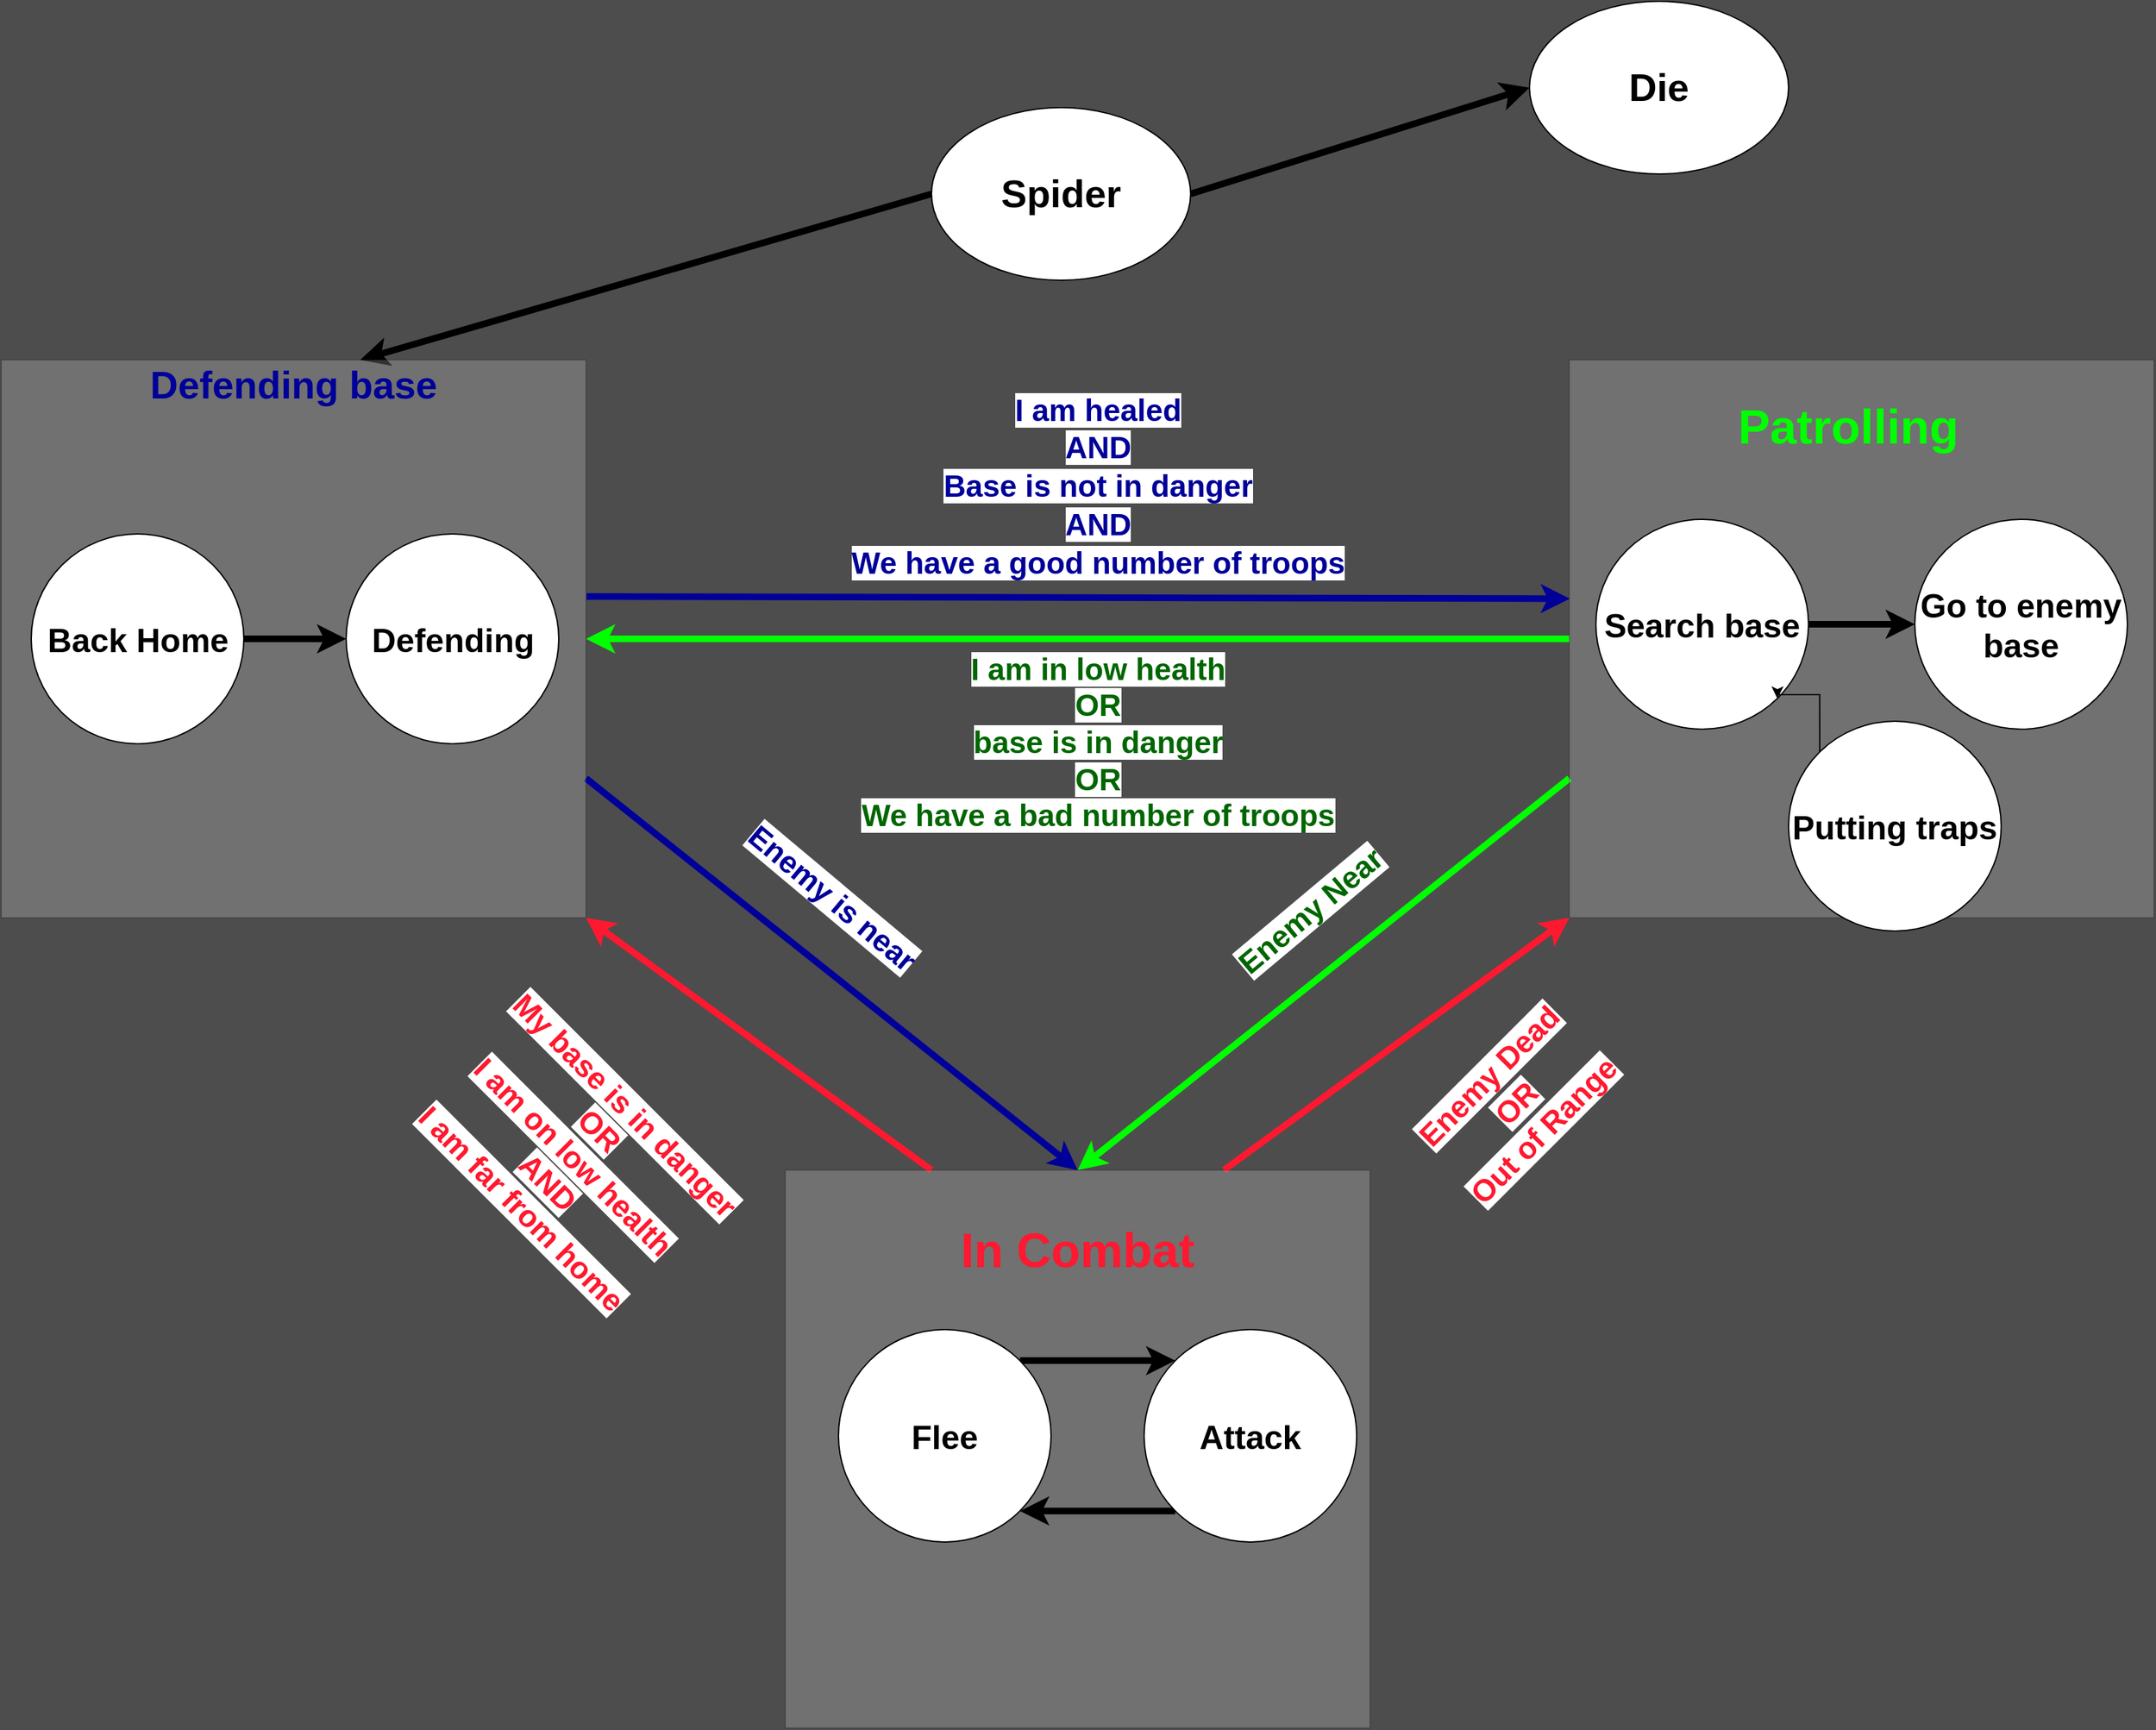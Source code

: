 <mxfile version="14.4.9" type="device"><diagram id="RdNLSWGWVD6m17yWrWTF" name="StateMachine"><mxGraphModel dx="1703" dy="672" grid="1" gridSize="10" guides="1" tooltips="1" connect="1" arrows="1" fold="1" page="1" pageScale="1" pageWidth="827" pageHeight="1169" background="#4D4D4D" math="0" shadow="0"><root><mxCell id="0"/><mxCell id="1" parent="0"/><mxCell id="-STHs2BmcWb7SSs8HwJG-1" style="edgeStyle=none;rounded=0;orthogonalLoop=1;jettySize=auto;html=1;exitX=0;exitY=0.5;exitDx=0;exitDy=0;strokeWidth=5;entryX=1;entryY=0.5;entryDx=0;entryDy=0;strokeColor=#00FF00;" edge="1" parent="1" source="-STHs2BmcWb7SSs8HwJG-15" target="-STHs2BmcWb7SSs8HwJG-11"><mxGeometry relative="1" as="geometry"><mxPoint x="540" y="530" as="targetPoint"/><mxPoint x="1030" y="530" as="sourcePoint"/></mxGeometry></mxCell><mxCell id="-STHs2BmcWb7SSs8HwJG-2" style="edgeStyle=none;rounded=0;orthogonalLoop=1;jettySize=auto;html=1;exitX=0;exitY=0.75;exitDx=0;exitDy=0;entryX=0.5;entryY=0;entryDx=0;entryDy=0;strokeWidth=5;strokeColor=#00FF00;" edge="1" parent="1" source="-STHs2BmcWb7SSs8HwJG-15" target="-STHs2BmcWb7SSs8HwJG-22"><mxGeometry relative="1" as="geometry"><mxPoint x="1030" y="635" as="sourcePoint"/><mxPoint x="787.5" y="860" as="targetPoint"/></mxGeometry></mxCell><mxCell id="-STHs2BmcWb7SSs8HwJG-3" style="rounded=0;orthogonalLoop=1;jettySize=auto;html=1;exitX=1;exitY=0.5;exitDx=0;exitDy=0;entryX=0;entryY=0.5;entryDx=0;entryDy=0;strokeWidth=5;" edge="1" parent="1" source="-STHs2BmcWb7SSs8HwJG-5" target="-STHs2BmcWb7SSs8HwJG-6"><mxGeometry relative="1" as="geometry"/></mxCell><mxCell id="-STHs2BmcWb7SSs8HwJG-4" style="edgeStyle=none;rounded=0;orthogonalLoop=1;jettySize=auto;html=1;exitX=0;exitY=0.5;exitDx=0;exitDy=0;entryX=0.5;entryY=0;entryDx=0;entryDy=0;strokeWidth=5;" edge="1" parent="1" source="-STHs2BmcWb7SSs8HwJG-5"><mxGeometry relative="1" as="geometry"><mxPoint x="320" y="320" as="targetPoint"/></mxGeometry></mxCell><mxCell id="-STHs2BmcWb7SSs8HwJG-5" value="&lt;font style=&quot;font-size: 29px&quot;&gt;&lt;b&gt;Spider&lt;br&gt;&lt;/b&gt;&lt;/font&gt;" style="ellipse;whiteSpace=wrap;html=1;" vertex="1" parent="1"><mxGeometry x="750" y="130" width="195" height="130" as="geometry"/></mxCell><mxCell id="-STHs2BmcWb7SSs8HwJG-6" value="&lt;font style=&quot;font-size: 29px&quot;&gt;&lt;b&gt;Die&lt;br&gt;&lt;/b&gt;&lt;/font&gt;" style="ellipse;whiteSpace=wrap;html=1;" vertex="1" parent="1"><mxGeometry x="1200" y="50" width="195" height="130" as="geometry"/></mxCell><mxCell id="-STHs2BmcWb7SSs8HwJG-7" style="edgeStyle=none;rounded=0;orthogonalLoop=1;jettySize=auto;html=1;exitX=1.001;exitY=0.424;exitDx=0;exitDy=0;strokeWidth=5;exitPerimeter=0;entryX=0.001;entryY=0.428;entryDx=0;entryDy=0;entryPerimeter=0;strokeColor=#000099;" edge="1" parent="1" source="-STHs2BmcWb7SSs8HwJG-11" target="-STHs2BmcWb7SSs8HwJG-15"><mxGeometry relative="1" as="geometry"><mxPoint x="1029.12" y="500.18" as="targetPoint"/><mxPoint x="540" y="499.76" as="sourcePoint"/></mxGeometry></mxCell><mxCell id="-STHs2BmcWb7SSs8HwJG-8" value="&lt;p style=&quot;line-height: 105%&quot;&gt;&lt;/p&gt;&lt;h1&gt;&lt;/h1&gt;&lt;h1&gt;&lt;span style=&quot;font-size: 23px ; background-color: rgb(255 , 255 , 255)&quot;&gt;&lt;font color=&quot;#006600&quot;&gt;Enemy Near&lt;/font&gt;&lt;/span&gt;&lt;/h1&gt;&lt;p&gt;&lt;/p&gt;" style="text;html=1;align=center;verticalAlign=middle;resizable=0;points=[];autosize=1;rotation=-40;shadow=0;" vertex="1" parent="1"><mxGeometry x="960" y="710" width="150" height="50" as="geometry"/></mxCell><mxCell id="-STHs2BmcWb7SSs8HwJG-9" value="&lt;p style=&quot;line-height: 105%&quot;&gt;&lt;/p&gt;&lt;h1&gt;&lt;/h1&gt;&lt;h1&gt;&lt;span style=&quot;font-size: 23px ; background-color: rgb(255 , 255 , 255)&quot;&gt;&lt;font color=&quot;#ff1930&quot;&gt;Enemy Dead&lt;br&gt;OR&lt;br&gt;Out of Range&lt;/font&gt;&lt;/span&gt;&lt;/h1&gt;&lt;p&gt;&lt;/p&gt;" style="text;html=1;align=center;verticalAlign=middle;resizable=0;points=[];autosize=1;rotation=-45;shadow=0;" vertex="1" parent="1"><mxGeometry x="1110" y="840" width="160" height="80" as="geometry"/></mxCell><mxCell id="-STHs2BmcWb7SSs8HwJG-10" style="edgeStyle=none;rounded=0;orthogonalLoop=1;jettySize=auto;html=1;exitX=1;exitY=0.75;exitDx=0;exitDy=0;entryX=0.5;entryY=0;entryDx=0;entryDy=0;strokeWidth=5;strokeColor=#000099;" edge="1" parent="1" source="-STHs2BmcWb7SSs8HwJG-11" target="-STHs2BmcWb7SSs8HwJG-22"><mxGeometry relative="1" as="geometry"/></mxCell><mxCell id="-STHs2BmcWb7SSs8HwJG-11" value="&lt;font style=&quot;font-size: 29px&quot;&gt;&lt;b&gt;&lt;font color=&quot;#000099&quot;&gt;Defending base&lt;br&gt;&lt;/font&gt;&lt;br&gt;&lt;br&gt;&lt;br&gt;&lt;br&gt;&lt;br&gt;&lt;br&gt;&lt;br&gt;&lt;br&gt;&lt;br&gt;&lt;br&gt;&lt;br&gt;&lt;/b&gt;&lt;/font&gt;" style="rounded=0;whiteSpace=wrap;html=1;align=center;opacity=20;" vertex="1" parent="1"><mxGeometry x="50" y="320" width="440" height="420" as="geometry"/></mxCell><mxCell id="-STHs2BmcWb7SSs8HwJG-12" style="edgeStyle=none;rounded=0;orthogonalLoop=1;jettySize=auto;html=1;exitX=1;exitY=0.5;exitDx=0;exitDy=0;entryX=0;entryY=0.5;entryDx=0;entryDy=0;strokeWidth=5;" edge="1" parent="1" source="-STHs2BmcWb7SSs8HwJG-13" target="-STHs2BmcWb7SSs8HwJG-14"><mxGeometry relative="1" as="geometry"/></mxCell><mxCell id="-STHs2BmcWb7SSs8HwJG-13" value="&lt;font style=&quot;font-size: 25px&quot;&gt;&lt;b&gt;Back Home&lt;br&gt;&lt;/b&gt;&lt;/font&gt;" style="ellipse;whiteSpace=wrap;html=1;" vertex="1" parent="1"><mxGeometry x="72.5" y="451" width="160" height="158" as="geometry"/></mxCell><mxCell id="-STHs2BmcWb7SSs8HwJG-14" value="&lt;font style=&quot;font-size: 25px&quot;&gt;&lt;b&gt;Defending&lt;br&gt;&lt;/b&gt;&lt;/font&gt;" style="ellipse;whiteSpace=wrap;html=1;" vertex="1" parent="1"><mxGeometry x="309.5" y="451" width="160" height="158" as="geometry"/></mxCell><mxCell id="-STHs2BmcWb7SSs8HwJG-15" value="&lt;font style=&quot;font-size: 29px&quot;&gt;&lt;b&gt;&lt;br&gt;&lt;/b&gt;&lt;/font&gt;" style="rounded=0;whiteSpace=wrap;html=1;align=center;opacity=20;" vertex="1" parent="1"><mxGeometry x="1230" y="320" width="440" height="420" as="geometry"/></mxCell><mxCell id="-STHs2BmcWb7SSs8HwJG-16" value="&lt;font style=&quot;font-size: 36px&quot;&gt;&lt;b&gt;&lt;font color=&quot;#00ff00&quot;&gt;Patrolling&lt;/font&gt;&lt;br&gt;&lt;/b&gt;&lt;/font&gt;" style="text;html=1;strokeColor=none;fillColor=none;align=center;verticalAlign=middle;whiteSpace=wrap;rounded=0;" vertex="1" parent="1"><mxGeometry x="1420" y="360" width="40" height="20" as="geometry"/></mxCell><mxCell id="-STHs2BmcWb7SSs8HwJG-17" style="edgeStyle=none;rounded=0;orthogonalLoop=1;jettySize=auto;html=1;exitX=1;exitY=0.5;exitDx=0;exitDy=0;entryX=0;entryY=0.5;entryDx=0;entryDy=0;strokeWidth=5;" edge="1" parent="1" source="-STHs2BmcWb7SSs8HwJG-18" target="-STHs2BmcWb7SSs8HwJG-19"><mxGeometry relative="1" as="geometry"/></mxCell><mxCell id="-STHs2BmcWb7SSs8HwJG-18" value="&lt;font style=&quot;font-size: 25px&quot;&gt;&lt;b&gt;Search base&lt;br&gt;&lt;/b&gt;&lt;/font&gt;" style="ellipse;whiteSpace=wrap;html=1;" vertex="1" parent="1"><mxGeometry x="1250" y="440" width="160" height="158" as="geometry"/></mxCell><mxCell id="-STHs2BmcWb7SSs8HwJG-19" value="&lt;font style=&quot;font-size: 25px&quot;&gt;&lt;b&gt;Go to enemy base&lt;br&gt;&lt;/b&gt;&lt;/font&gt;" style="ellipse;whiteSpace=wrap;html=1;" vertex="1" parent="1"><mxGeometry x="1490" y="440" width="160" height="158" as="geometry"/></mxCell><mxCell id="-STHs2BmcWb7SSs8HwJG-20" style="edgeStyle=none;rounded=0;orthogonalLoop=1;jettySize=auto;html=1;exitX=0.75;exitY=0;exitDx=0;exitDy=0;entryX=0;entryY=1;entryDx=0;entryDy=0;strokeWidth=5;strokeColor=#FF1930;" edge="1" parent="1" source="-STHs2BmcWb7SSs8HwJG-22" target="-STHs2BmcWb7SSs8HwJG-15"><mxGeometry relative="1" as="geometry"/></mxCell><mxCell id="-STHs2BmcWb7SSs8HwJG-21" style="edgeStyle=none;rounded=0;orthogonalLoop=1;jettySize=auto;html=1;exitX=0.25;exitY=0;exitDx=0;exitDy=0;entryX=1;entryY=1;entryDx=0;entryDy=0;strokeWidth=5;strokeColor=#FF1930;" edge="1" parent="1" source="-STHs2BmcWb7SSs8HwJG-22" target="-STHs2BmcWb7SSs8HwJG-11"><mxGeometry relative="1" as="geometry"/></mxCell><mxCell id="-STHs2BmcWb7SSs8HwJG-22" value="&lt;font style=&quot;font-size: 29px&quot;&gt;&lt;b&gt;&lt;br&gt;&lt;/b&gt;&lt;/font&gt;" style="rounded=0;whiteSpace=wrap;html=1;align=center;opacity=20;" vertex="1" parent="1"><mxGeometry x="640" y="930" width="440" height="420" as="geometry"/></mxCell><mxCell id="-STHs2BmcWb7SSs8HwJG-23" value="&lt;font style=&quot;font-size: 36px&quot; color=&quot;#ff1930&quot;&gt;&lt;b&gt;In Combat&lt;/b&gt;&lt;/font&gt;" style="text;html=1;strokeColor=none;fillColor=none;align=center;verticalAlign=middle;whiteSpace=wrap;rounded=0;" vertex="1" parent="1"><mxGeometry x="740" y="980" width="240" height="20" as="geometry"/></mxCell><mxCell id="-STHs2BmcWb7SSs8HwJG-24" style="edgeStyle=none;rounded=0;orthogonalLoop=1;jettySize=auto;html=1;exitX=1;exitY=0;exitDx=0;exitDy=0;entryX=0;entryY=0;entryDx=0;entryDy=0;strokeColor=#000000;strokeWidth=5;" edge="1" parent="1" source="-STHs2BmcWb7SSs8HwJG-25" target="-STHs2BmcWb7SSs8HwJG-27"><mxGeometry relative="1" as="geometry"/></mxCell><mxCell id="-STHs2BmcWb7SSs8HwJG-25" value="&lt;font style=&quot;font-size: 25px&quot;&gt;&lt;b&gt;Flee&lt;br&gt;&lt;/b&gt;&lt;/font&gt;" style="ellipse;whiteSpace=wrap;html=1;" vertex="1" parent="1"><mxGeometry x="680" y="1050" width="160" height="160" as="geometry"/></mxCell><mxCell id="-STHs2BmcWb7SSs8HwJG-26" style="edgeStyle=none;rounded=0;orthogonalLoop=1;jettySize=auto;html=1;exitX=0;exitY=1;exitDx=0;exitDy=0;entryX=1;entryY=1;entryDx=0;entryDy=0;strokeColor=#000000;strokeWidth=5;" edge="1" parent="1" source="-STHs2BmcWb7SSs8HwJG-27" target="-STHs2BmcWb7SSs8HwJG-25"><mxGeometry relative="1" as="geometry"/></mxCell><mxCell id="-STHs2BmcWb7SSs8HwJG-27" value="&lt;font style=&quot;font-size: 25px&quot;&gt;&lt;b&gt;Attack&lt;br&gt;&lt;/b&gt;&lt;/font&gt;" style="ellipse;whiteSpace=wrap;html=1;" vertex="1" parent="1"><mxGeometry x="910" y="1050" width="160" height="160" as="geometry"/></mxCell><mxCell id="-STHs2BmcWb7SSs8HwJG-28" value="&lt;p style=&quot;line-height: 105%&quot;&gt;&lt;/p&gt;&lt;h1&gt;&lt;/h1&gt;&lt;h1&gt;&lt;span style=&quot;font-size: 23px ; background-color: rgb(255 , 255 , 255)&quot;&gt;&lt;font color=&quot;#000099&quot;&gt;I am healed&lt;br&gt;AND&lt;br&gt;Base is not in danger&lt;br&gt;AND&lt;br&gt;We have a good number of troops&lt;/font&gt;&lt;/span&gt;&lt;/h1&gt;&lt;p&gt;&lt;/p&gt;" style="text;html=1;align=center;verticalAlign=middle;resizable=0;points=[];autosize=1;rotation=0;shadow=0;" vertex="1" parent="1"><mxGeometry x="680" y="360" width="390" height="110" as="geometry"/></mxCell><mxCell id="-STHs2BmcWb7SSs8HwJG-29" value="&lt;p style=&quot;line-height: 120%&quot;&gt;&lt;/p&gt;&lt;h1&gt;&lt;/h1&gt;&lt;h1 style=&quot;font-size: 23px&quot;&gt;&lt;font color=&quot;#006600&quot; style=&quot;font-size: 23px ; background-color: rgb(255 , 255 , 255)&quot;&gt;I am in low health&lt;br&gt;&lt;/font&gt;&lt;font color=&quot;#006600&quot; style=&quot;background-color: rgb(255 , 255 , 255)&quot;&gt;OR&lt;/font&gt;&lt;span style=&quot;background-color: rgb(248 , 249 , 250)&quot;&gt;&lt;br&gt;&lt;/span&gt;&lt;b style=&quot;color: rgb(0 , 102 , 0) ; background-color: rgb(255 , 255 , 255)&quot;&gt;base is in danger&lt;br&gt;OR&lt;br&gt;We have a bad number of troops&lt;/b&gt;&lt;/h1&gt;&lt;p&gt;&lt;/p&gt;" style="text;html=1;align=center;verticalAlign=middle;resizable=0;points=[];autosize=1;rotation=0;shadow=0;" vertex="1" parent="1"><mxGeometry x="690" y="553" width="370" height="110" as="geometry"/></mxCell><mxCell id="-STHs2BmcWb7SSs8HwJG-30" value="&lt;p style=&quot;line-height: 105%&quot;&gt;&lt;/p&gt;&lt;h1&gt;&lt;/h1&gt;&lt;h1&gt;&lt;font color=&quot;#000099&quot;&gt;&lt;span style=&quot;font-size: 23px ; background-color: rgb(255 , 255 , 255)&quot;&gt;Enemy is near&lt;/span&gt;&lt;/font&gt;&lt;/h1&gt;&lt;p&gt;&lt;/p&gt;" style="text;html=1;align=center;verticalAlign=middle;resizable=0;points=[];autosize=1;rotation=40;shadow=0;" vertex="1" parent="1"><mxGeometry x="590" y="700" width="170" height="50" as="geometry"/></mxCell><mxCell id="-STHs2BmcWb7SSs8HwJG-31" value="&lt;font style=&quot;font-size: 23px&quot; color=&quot;#ff1930&quot;&gt;&lt;b style=&quot;background-color: rgb(255 , 255 , 255)&quot;&gt;My base is in danger&lt;br&gt;OR&lt;br&gt;I am on low health&lt;br&gt;AND&lt;br&gt;I am far from home&lt;br&gt;&lt;/b&gt;&lt;/font&gt;" style="text;html=1;align=center;verticalAlign=middle;resizable=0;points=[];autosize=1;rotation=45;" vertex="1" parent="1"><mxGeometry x="360" y="870" width="240" height="100" as="geometry"/></mxCell><mxCell id="-STHs2BmcWb7SSs8HwJG-33" style="edgeStyle=orthogonalEdgeStyle;rounded=0;orthogonalLoop=1;jettySize=auto;html=1;exitX=0;exitY=0;exitDx=0;exitDy=0;entryX=1;entryY=1;entryDx=0;entryDy=0;" edge="1" parent="1" source="-STHs2BmcWb7SSs8HwJG-32" target="-STHs2BmcWb7SSs8HwJG-18"><mxGeometry relative="1" as="geometry"/></mxCell><mxCell id="-STHs2BmcWb7SSs8HwJG-32" value="&lt;font style=&quot;font-size: 25px&quot;&gt;&lt;b&gt;Putting traps&lt;br&gt;&lt;/b&gt;&lt;/font&gt;" style="ellipse;whiteSpace=wrap;html=1;" vertex="1" parent="1"><mxGeometry x="1395" y="592" width="160" height="158" as="geometry"/></mxCell></root></mxGraphModel></diagram></mxfile>
